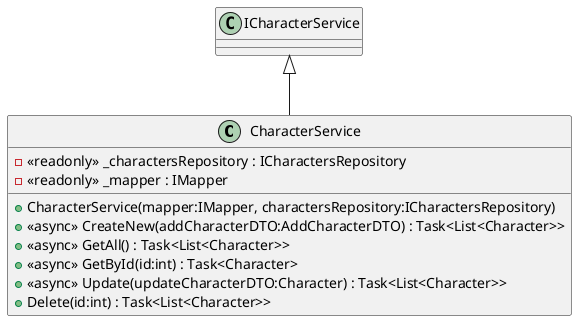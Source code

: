 @startuml
class CharacterService {
    - <<readonly>> _charactersRepository : ICharactersRepository
    - <<readonly>> _mapper : IMapper
    + CharacterService(mapper:IMapper, charactersRepository:ICharactersRepository)
    + <<async>> CreateNew(addCharacterDTO:AddCharacterDTO) : Task<List<Character>>
    + <<async>> GetAll() : Task<List<Character>>
    + <<async>> GetById(id:int) : Task<Character>
    + <<async>> Update(updateCharacterDTO:Character) : Task<List<Character>>
    + Delete(id:int) : Task<List<Character>>
}
ICharacterService <|-- CharacterService
@enduml
